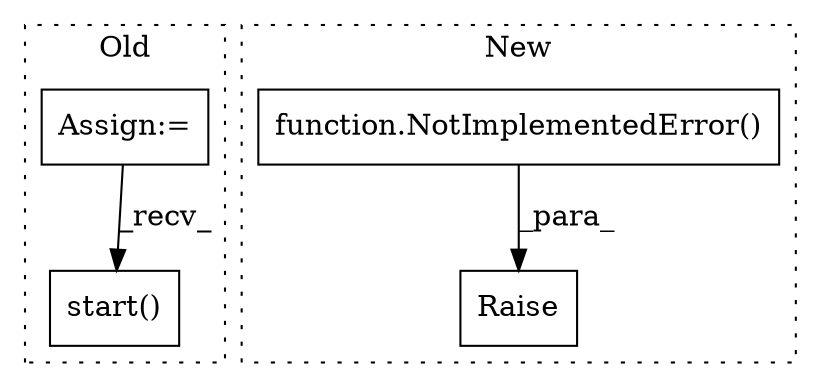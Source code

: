digraph G {
subgraph cluster0 {
1 [label="start()" a="75" s="2313" l="17" shape="box"];
4 [label="Assign:=" a="68" s="2220" l="3" shape="box"];
label = "Old";
style="dotted";
}
subgraph cluster1 {
2 [label="function.NotImplementedError()" a="75" s="741" l="21" shape="box"];
3 [label="Raise" a="91" s="735" l="6" shape="box"];
label = "New";
style="dotted";
}
2 -> 3 [label="_para_"];
4 -> 1 [label="_recv_"];
}